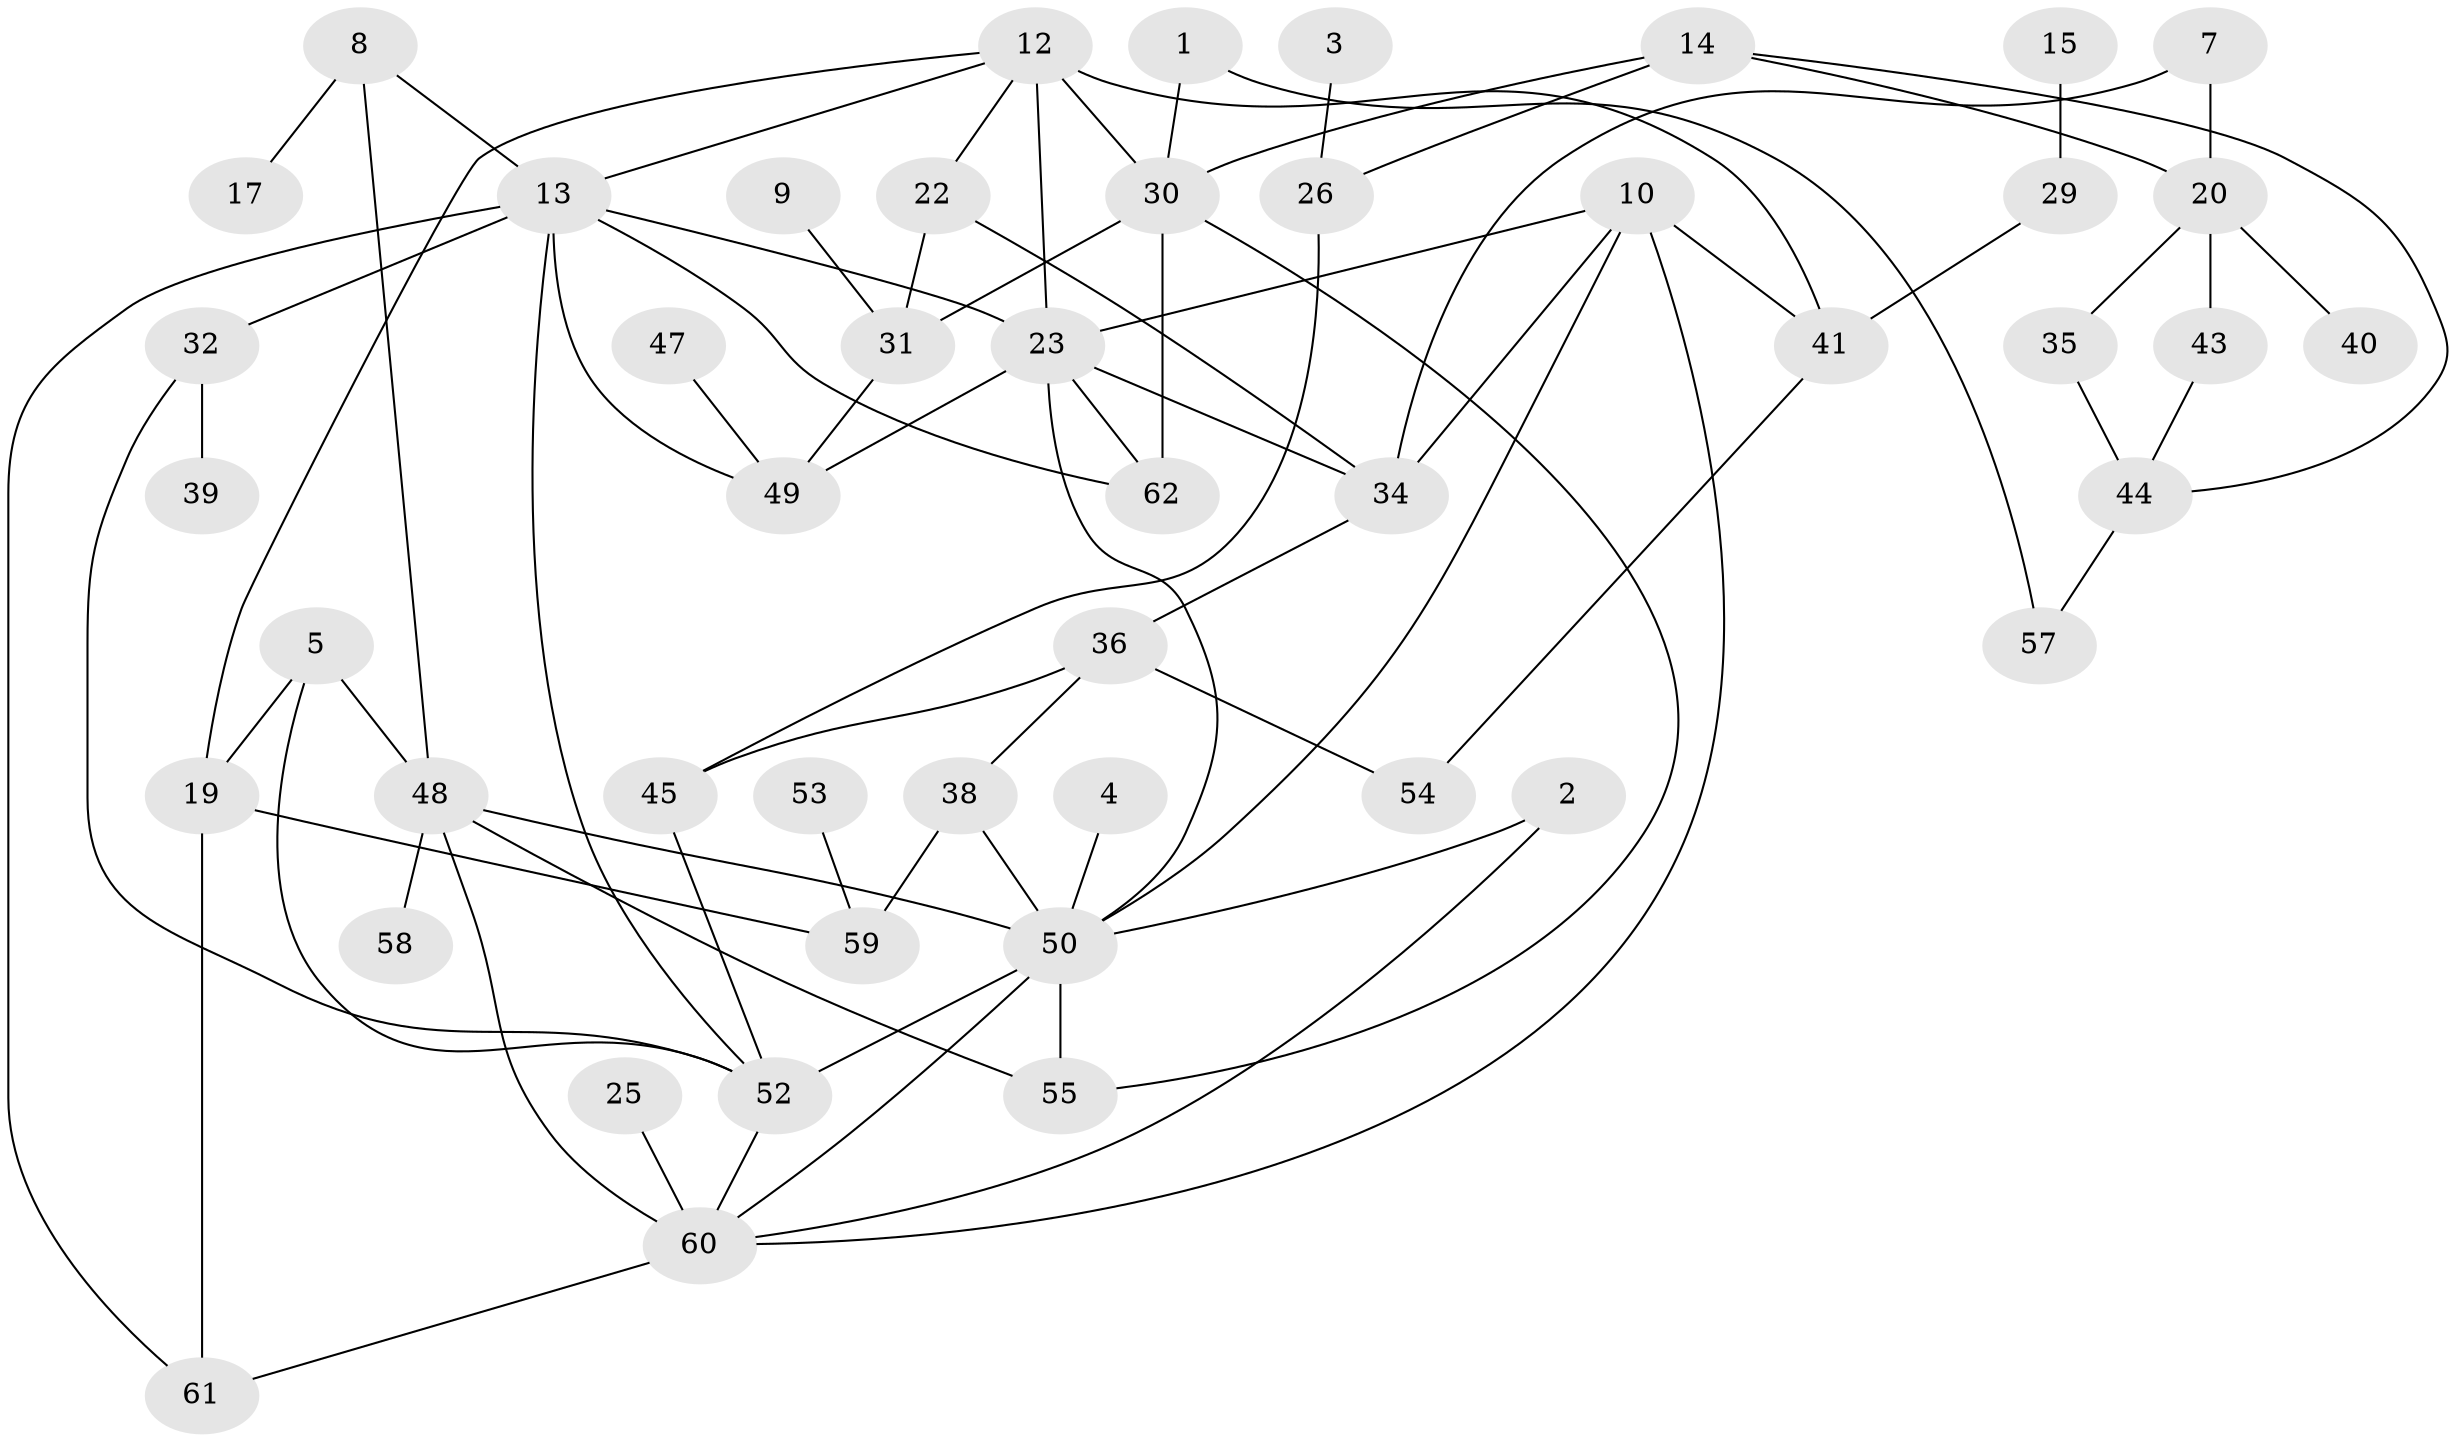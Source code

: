 // original degree distribution, {2: 0.2764227642276423, 1: 0.17886178861788618, 6: 0.04878048780487805, 4: 0.08130081300813008, 3: 0.2764227642276423, 5: 0.04065040650406504, 0: 0.08943089430894309, 7: 0.008130081300813009}
// Generated by graph-tools (version 1.1) at 2025/00/03/09/25 03:00:54]
// undirected, 48 vertices, 79 edges
graph export_dot {
graph [start="1"]
  node [color=gray90,style=filled];
  1;
  2;
  3;
  4;
  5;
  7;
  8;
  9;
  10;
  12;
  13;
  14;
  15;
  17;
  19;
  20;
  22;
  23;
  25;
  26;
  29;
  30;
  31;
  32;
  34;
  35;
  36;
  38;
  39;
  40;
  41;
  43;
  44;
  45;
  47;
  48;
  49;
  50;
  52;
  53;
  54;
  55;
  57;
  58;
  59;
  60;
  61;
  62;
  1 -- 30 [weight=1.0];
  1 -- 57 [weight=1.0];
  2 -- 50 [weight=1.0];
  2 -- 60 [weight=1.0];
  3 -- 26 [weight=1.0];
  4 -- 50 [weight=1.0];
  5 -- 19 [weight=1.0];
  5 -- 48 [weight=1.0];
  5 -- 52 [weight=1.0];
  7 -- 20 [weight=1.0];
  7 -- 34 [weight=1.0];
  8 -- 13 [weight=1.0];
  8 -- 17 [weight=1.0];
  8 -- 48 [weight=1.0];
  9 -- 31 [weight=1.0];
  10 -- 23 [weight=1.0];
  10 -- 34 [weight=1.0];
  10 -- 41 [weight=1.0];
  10 -- 50 [weight=2.0];
  10 -- 60 [weight=1.0];
  12 -- 13 [weight=1.0];
  12 -- 19 [weight=1.0];
  12 -- 22 [weight=1.0];
  12 -- 23 [weight=1.0];
  12 -- 30 [weight=2.0];
  12 -- 41 [weight=1.0];
  13 -- 23 [weight=1.0];
  13 -- 32 [weight=1.0];
  13 -- 49 [weight=1.0];
  13 -- 52 [weight=1.0];
  13 -- 61 [weight=2.0];
  13 -- 62 [weight=1.0];
  14 -- 20 [weight=1.0];
  14 -- 26 [weight=1.0];
  14 -- 30 [weight=1.0];
  14 -- 44 [weight=1.0];
  15 -- 29 [weight=1.0];
  19 -- 59 [weight=1.0];
  19 -- 61 [weight=2.0];
  20 -- 35 [weight=1.0];
  20 -- 40 [weight=1.0];
  20 -- 43 [weight=1.0];
  22 -- 31 [weight=1.0];
  22 -- 34 [weight=1.0];
  23 -- 34 [weight=1.0];
  23 -- 49 [weight=1.0];
  23 -- 50 [weight=1.0];
  23 -- 62 [weight=1.0];
  25 -- 60 [weight=1.0];
  26 -- 45 [weight=1.0];
  29 -- 41 [weight=1.0];
  30 -- 31 [weight=1.0];
  30 -- 55 [weight=1.0];
  30 -- 62 [weight=1.0];
  31 -- 49 [weight=1.0];
  32 -- 39 [weight=1.0];
  32 -- 52 [weight=1.0];
  34 -- 36 [weight=2.0];
  35 -- 44 [weight=1.0];
  36 -- 38 [weight=2.0];
  36 -- 45 [weight=1.0];
  36 -- 54 [weight=1.0];
  38 -- 50 [weight=2.0];
  38 -- 59 [weight=1.0];
  41 -- 54 [weight=1.0];
  43 -- 44 [weight=1.0];
  44 -- 57 [weight=1.0];
  45 -- 52 [weight=1.0];
  47 -- 49 [weight=1.0];
  48 -- 50 [weight=1.0];
  48 -- 55 [weight=1.0];
  48 -- 58 [weight=1.0];
  48 -- 60 [weight=1.0];
  50 -- 52 [weight=1.0];
  50 -- 55 [weight=1.0];
  50 -- 60 [weight=1.0];
  52 -- 60 [weight=1.0];
  53 -- 59 [weight=1.0];
  60 -- 61 [weight=2.0];
}
